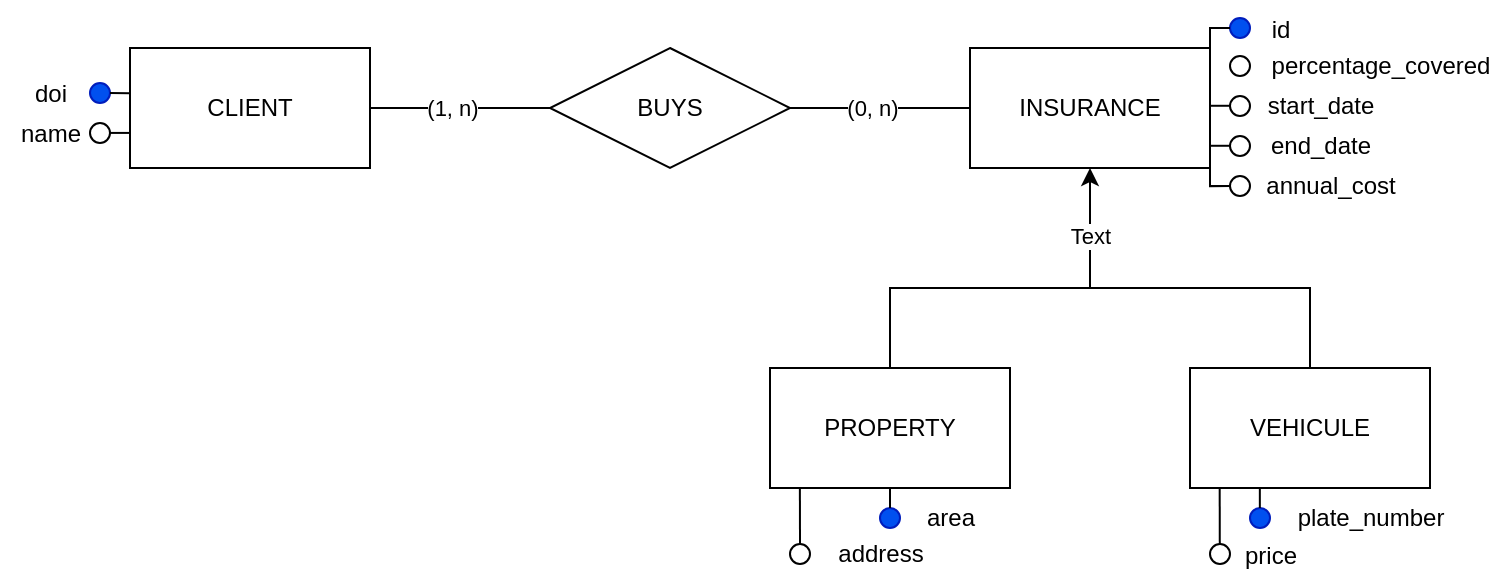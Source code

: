 <mxfile version="26.0.11">
  <diagram name="Página-1" id="ithMAt6TO87KFOcI6PQm">
    <mxGraphModel dx="1402" dy="785" grid="1" gridSize="10" guides="1" tooltips="1" connect="1" arrows="1" fold="1" page="1" pageScale="1" pageWidth="1169" pageHeight="827" math="0" shadow="0">
      <root>
        <mxCell id="0" />
        <mxCell id="1" parent="0" />
        <mxCell id="aW5KBKIzOO0NqsmFz-F7-1" value="CLIENT" style="rounded=0;whiteSpace=wrap;html=1;" parent="1" vertex="1">
          <mxGeometry x="270" y="410" width="120" height="60" as="geometry" />
        </mxCell>
        <mxCell id="aW5KBKIzOO0NqsmFz-F7-2" value="INSURANCE" style="rounded=0;whiteSpace=wrap;html=1;" parent="1" vertex="1">
          <mxGeometry x="690" y="410" width="120" height="60" as="geometry" />
        </mxCell>
        <mxCell id="aW5KBKIzOO0NqsmFz-F7-9" value="BUYS" style="shape=rhombus;perimeter=rhombusPerimeter;whiteSpace=wrap;html=1;align=center;" parent="1" vertex="1">
          <mxGeometry x="480" y="410" width="120" height="60" as="geometry" />
        </mxCell>
        <mxCell id="aW5KBKIzOO0NqsmFz-F7-10" value="" style="endArrow=none;html=1;rounded=0;entryX=0;entryY=0.5;entryDx=0;entryDy=0;" parent="1" target="aW5KBKIzOO0NqsmFz-F7-9" edge="1">
          <mxGeometry width="50" height="50" relative="1" as="geometry">
            <mxPoint x="390" y="440" as="sourcePoint" />
            <mxPoint x="440" y="390" as="targetPoint" />
          </mxGeometry>
        </mxCell>
        <mxCell id="aW5KBKIzOO0NqsmFz-F7-11" value="(1, n)" style="edgeLabel;html=1;align=center;verticalAlign=middle;resizable=0;points=[];" parent="aW5KBKIzOO0NqsmFz-F7-10" vertex="1" connectable="0">
          <mxGeometry x="-0.268" y="-1" relative="1" as="geometry">
            <mxPoint x="8" y="-1" as="offset" />
          </mxGeometry>
        </mxCell>
        <mxCell id="aW5KBKIzOO0NqsmFz-F7-12" value="" style="endArrow=none;html=1;rounded=0;entryX=0;entryY=0.5;entryDx=0;entryDy=0;" parent="1" edge="1">
          <mxGeometry width="50" height="50" relative="1" as="geometry">
            <mxPoint x="600" y="440" as="sourcePoint" />
            <mxPoint x="690" y="440" as="targetPoint" />
          </mxGeometry>
        </mxCell>
        <mxCell id="aW5KBKIzOO0NqsmFz-F7-13" value="(0, n)" style="edgeLabel;html=1;align=center;verticalAlign=middle;resizable=0;points=[];" parent="aW5KBKIzOO0NqsmFz-F7-12" vertex="1" connectable="0">
          <mxGeometry x="-0.268" y="-1" relative="1" as="geometry">
            <mxPoint x="8" y="-1" as="offset" />
          </mxGeometry>
        </mxCell>
        <mxCell id="aW5KBKIzOO0NqsmFz-F7-14" value="" style="ellipse;whiteSpace=wrap;html=1;aspect=fixed;fillColor=#0050ef;fontColor=#ffffff;strokeColor=#001DBC;" parent="1" vertex="1">
          <mxGeometry x="250" y="427.5" width="10" height="10" as="geometry" />
        </mxCell>
        <mxCell id="aW5KBKIzOO0NqsmFz-F7-15" value="" style="ellipse;whiteSpace=wrap;html=1;aspect=fixed;" parent="1" vertex="1">
          <mxGeometry x="250" y="447.5" width="10" height="10" as="geometry" />
        </mxCell>
        <mxCell id="aW5KBKIzOO0NqsmFz-F7-16" value="doi" style="text;html=1;align=center;verticalAlign=middle;resizable=0;points=[];autosize=1;strokeColor=none;fillColor=none;" parent="1" vertex="1">
          <mxGeometry x="210" y="417.5" width="40" height="30" as="geometry" />
        </mxCell>
        <mxCell id="aW5KBKIzOO0NqsmFz-F7-17" value="name" style="text;html=1;align=center;verticalAlign=middle;resizable=0;points=[];autosize=1;strokeColor=none;fillColor=none;" parent="1" vertex="1">
          <mxGeometry x="205" y="437.5" width="50" height="30" as="geometry" />
        </mxCell>
        <mxCell id="aW5KBKIzOO0NqsmFz-F7-18" value="" style="ellipse;whiteSpace=wrap;html=1;aspect=fixed;fillColor=#0050ef;fontColor=#ffffff;strokeColor=#001DBC;" parent="1" vertex="1">
          <mxGeometry x="820" y="395" width="10" height="10" as="geometry" />
        </mxCell>
        <mxCell id="aW5KBKIzOO0NqsmFz-F7-19" value="" style="ellipse;whiteSpace=wrap;html=1;aspect=fixed;" parent="1" vertex="1">
          <mxGeometry x="820" y="414" width="10" height="10" as="geometry" />
        </mxCell>
        <mxCell id="aW5KBKIzOO0NqsmFz-F7-20" value="id" style="text;html=1;align=center;verticalAlign=middle;resizable=0;points=[];autosize=1;strokeColor=none;fillColor=none;" parent="1" vertex="1">
          <mxGeometry x="830" y="386" width="30" height="30" as="geometry" />
        </mxCell>
        <mxCell id="aW5KBKIzOO0NqsmFz-F7-21" value="percentage_covered" style="text;html=1;align=center;verticalAlign=middle;resizable=0;points=[];autosize=1;strokeColor=none;fillColor=none;" parent="1" vertex="1">
          <mxGeometry x="830" y="404" width="130" height="30" as="geometry" />
        </mxCell>
        <mxCell id="aW5KBKIzOO0NqsmFz-F7-22" value="" style="ellipse;whiteSpace=wrap;html=1;aspect=fixed;" parent="1" vertex="1">
          <mxGeometry x="820" y="434" width="10" height="10" as="geometry" />
        </mxCell>
        <mxCell id="aW5KBKIzOO0NqsmFz-F7-23" value="start_date" style="text;html=1;align=center;verticalAlign=middle;resizable=0;points=[];autosize=1;strokeColor=none;fillColor=none;" parent="1" vertex="1">
          <mxGeometry x="825" y="424" width="80" height="30" as="geometry" />
        </mxCell>
        <mxCell id="aW5KBKIzOO0NqsmFz-F7-24" value="" style="ellipse;whiteSpace=wrap;html=1;aspect=fixed;" parent="1" vertex="1">
          <mxGeometry x="820" y="454" width="10" height="10" as="geometry" />
        </mxCell>
        <mxCell id="aW5KBKIzOO0NqsmFz-F7-25" value="end_date" style="text;html=1;align=center;verticalAlign=middle;resizable=0;points=[];autosize=1;strokeColor=none;fillColor=none;" parent="1" vertex="1">
          <mxGeometry x="830" y="444" width="70" height="30" as="geometry" />
        </mxCell>
        <mxCell id="aW5KBKIzOO0NqsmFz-F7-26" value="" style="ellipse;whiteSpace=wrap;html=1;aspect=fixed;" parent="1" vertex="1">
          <mxGeometry x="820" y="474" width="10" height="10" as="geometry" />
        </mxCell>
        <mxCell id="aW5KBKIzOO0NqsmFz-F7-27" value="annual_cost" style="text;html=1;align=center;verticalAlign=middle;resizable=0;points=[];autosize=1;strokeColor=none;fillColor=none;" parent="1" vertex="1">
          <mxGeometry x="825" y="464" width="90" height="30" as="geometry" />
        </mxCell>
        <mxCell id="aW5KBKIzOO0NqsmFz-F7-29" value="PROPERTY" style="rounded=0;whiteSpace=wrap;html=1;" parent="1" vertex="1">
          <mxGeometry x="590" y="570" width="120" height="60" as="geometry" />
        </mxCell>
        <mxCell id="aW5KBKIzOO0NqsmFz-F7-30" value="VEHICULE" style="rounded=0;whiteSpace=wrap;html=1;" parent="1" vertex="1">
          <mxGeometry x="800" y="570" width="120" height="60" as="geometry" />
        </mxCell>
        <mxCell id="aW5KBKIzOO0NqsmFz-F7-31" value="" style="endArrow=none;html=1;rounded=0;exitX=0.5;exitY=0;exitDx=0;exitDy=0;entryX=0.5;entryY=0;entryDx=0;entryDy=0;" parent="1" source="aW5KBKIzOO0NqsmFz-F7-29" target="aW5KBKIzOO0NqsmFz-F7-30" edge="1">
          <mxGeometry width="50" height="50" relative="1" as="geometry">
            <mxPoint x="500" y="450" as="sourcePoint" />
            <mxPoint x="550" y="400" as="targetPoint" />
            <Array as="points">
              <mxPoint x="650" y="530" />
              <mxPoint x="750" y="530" />
              <mxPoint x="860" y="530" />
            </Array>
          </mxGeometry>
        </mxCell>
        <mxCell id="aW5KBKIzOO0NqsmFz-F7-32" value="" style="endArrow=classic;html=1;rounded=0;" parent="1" edge="1">
          <mxGeometry width="50" height="50" relative="1" as="geometry">
            <mxPoint x="750" y="530" as="sourcePoint" />
            <mxPoint x="750" y="470" as="targetPoint" />
          </mxGeometry>
        </mxCell>
        <mxCell id="aW5KBKIzOO0NqsmFz-F7-41" value="Text" style="edgeLabel;html=1;align=center;verticalAlign=middle;resizable=0;points=[];" parent="aW5KBKIzOO0NqsmFz-F7-32" vertex="1" connectable="0">
          <mxGeometry x="-0.124" relative="1" as="geometry">
            <mxPoint as="offset" />
          </mxGeometry>
        </mxCell>
        <mxCell id="aW5KBKIzOO0NqsmFz-F7-33" value="" style="ellipse;whiteSpace=wrap;html=1;aspect=fixed;fillColor=#0050ef;fontColor=#ffffff;strokeColor=#001DBC;" parent="1" vertex="1">
          <mxGeometry x="830" y="640" width="10" height="10" as="geometry" />
        </mxCell>
        <mxCell id="aW5KBKIzOO0NqsmFz-F7-34" value="" style="ellipse;whiteSpace=wrap;html=1;aspect=fixed;" parent="1" vertex="1">
          <mxGeometry x="810" y="658" width="10" height="10" as="geometry" />
        </mxCell>
        <mxCell id="aW5KBKIzOO0NqsmFz-F7-35" value="plate_number" style="text;html=1;align=center;verticalAlign=middle;resizable=0;points=[];autosize=1;strokeColor=none;fillColor=none;" parent="1" vertex="1">
          <mxGeometry x="840" y="630" width="100" height="30" as="geometry" />
        </mxCell>
        <mxCell id="aW5KBKIzOO0NqsmFz-F7-36" value="price" style="text;html=1;align=center;verticalAlign=middle;resizable=0;points=[];autosize=1;strokeColor=none;fillColor=none;" parent="1" vertex="1">
          <mxGeometry x="815" y="649" width="50" height="30" as="geometry" />
        </mxCell>
        <mxCell id="aW5KBKIzOO0NqsmFz-F7-37" value="" style="ellipse;whiteSpace=wrap;html=1;aspect=fixed;fillColor=#0050ef;fontColor=#ffffff;strokeColor=#001DBC;" parent="1" vertex="1">
          <mxGeometry x="645" y="640" width="10" height="10" as="geometry" />
        </mxCell>
        <mxCell id="aW5KBKIzOO0NqsmFz-F7-38" value="" style="ellipse;whiteSpace=wrap;html=1;aspect=fixed;" parent="1" vertex="1">
          <mxGeometry x="600" y="658" width="10" height="10" as="geometry" />
        </mxCell>
        <mxCell id="aW5KBKIzOO0NqsmFz-F7-39" value="area" style="text;html=1;align=center;verticalAlign=middle;resizable=0;points=[];autosize=1;strokeColor=none;fillColor=none;" parent="1" vertex="1">
          <mxGeometry x="655" y="630" width="50" height="30" as="geometry" />
        </mxCell>
        <mxCell id="aW5KBKIzOO0NqsmFz-F7-40" value="address" style="text;html=1;align=center;verticalAlign=middle;resizable=0;points=[];autosize=1;strokeColor=none;fillColor=none;" parent="1" vertex="1">
          <mxGeometry x="610" y="648" width="70" height="30" as="geometry" />
        </mxCell>
        <mxCell id="asG0WDoyB0nC4u9hWX2n-1" value="" style="endArrow=none;html=1;rounded=0;entryX=0.001;entryY=0.378;entryDx=0;entryDy=0;entryPerimeter=0;exitX=1;exitY=0.5;exitDx=0;exitDy=0;" edge="1" parent="1" source="aW5KBKIzOO0NqsmFz-F7-14" target="aW5KBKIzOO0NqsmFz-F7-1">
          <mxGeometry width="50" height="50" relative="1" as="geometry">
            <mxPoint x="200" y="532" as="sourcePoint" />
            <mxPoint x="250" y="482" as="targetPoint" />
          </mxGeometry>
        </mxCell>
        <mxCell id="asG0WDoyB0nC4u9hWX2n-2" value="" style="endArrow=none;html=1;rounded=0;entryX=0.001;entryY=0.378;entryDx=0;entryDy=0;entryPerimeter=0;exitX=1;exitY=0.5;exitDx=0;exitDy=0;" edge="1" parent="1">
          <mxGeometry width="50" height="50" relative="1" as="geometry">
            <mxPoint x="260" y="452.46" as="sourcePoint" />
            <mxPoint x="270" y="452.46" as="targetPoint" />
          </mxGeometry>
        </mxCell>
        <mxCell id="asG0WDoyB0nC4u9hWX2n-3" value="" style="endArrow=none;html=1;rounded=0;entryX=0.001;entryY=0.378;entryDx=0;entryDy=0;entryPerimeter=0;exitX=1;exitY=0.5;exitDx=0;exitDy=0;" edge="1" parent="1">
          <mxGeometry width="50" height="50" relative="1" as="geometry">
            <mxPoint x="810" y="438.89" as="sourcePoint" />
            <mxPoint x="820" y="438.89" as="targetPoint" />
          </mxGeometry>
        </mxCell>
        <mxCell id="asG0WDoyB0nC4u9hWX2n-4" value="" style="endArrow=none;html=1;rounded=0;entryX=0.001;entryY=0.378;entryDx=0;entryDy=0;entryPerimeter=0;exitX=1;exitY=0.5;exitDx=0;exitDy=0;" edge="1" parent="1">
          <mxGeometry width="50" height="50" relative="1" as="geometry">
            <mxPoint x="810" y="458.89" as="sourcePoint" />
            <mxPoint x="820" y="458.89" as="targetPoint" />
          </mxGeometry>
        </mxCell>
        <mxCell id="asG0WDoyB0nC4u9hWX2n-5" value="" style="endArrow=none;html=1;rounded=0;entryX=0.001;entryY=0.378;entryDx=0;entryDy=0;entryPerimeter=0;exitX=1;exitY=1;exitDx=0;exitDy=0;" edge="1" parent="1" source="aW5KBKIzOO0NqsmFz-F7-2">
          <mxGeometry width="50" height="50" relative="1" as="geometry">
            <mxPoint x="810" y="478.95" as="sourcePoint" />
            <mxPoint x="820" y="478.95" as="targetPoint" />
            <Array as="points">
              <mxPoint x="810" y="479.06" />
            </Array>
          </mxGeometry>
        </mxCell>
        <mxCell id="asG0WDoyB0nC4u9hWX2n-6" value="" style="endArrow=none;html=1;rounded=0;entryX=0.001;entryY=0.378;entryDx=0;entryDy=0;entryPerimeter=0;exitX=1;exitY=0;exitDx=0;exitDy=0;" edge="1" parent="1" source="aW5KBKIzOO0NqsmFz-F7-2">
          <mxGeometry width="50" height="50" relative="1" as="geometry">
            <mxPoint x="810" y="399.95" as="sourcePoint" />
            <mxPoint x="820" y="399.95" as="targetPoint" />
            <Array as="points">
              <mxPoint x="810" y="400" />
            </Array>
          </mxGeometry>
        </mxCell>
        <mxCell id="asG0WDoyB0nC4u9hWX2n-7" value="" style="endArrow=none;html=1;rounded=0;entryX=0.5;entryY=1;entryDx=0;entryDy=0;exitX=0.5;exitY=0;exitDx=0;exitDy=0;" edge="1" parent="1" source="aW5KBKIzOO0NqsmFz-F7-37" target="aW5KBKIzOO0NqsmFz-F7-29">
          <mxGeometry width="50" height="50" relative="1" as="geometry">
            <mxPoint x="680" y="690" as="sourcePoint" />
            <mxPoint x="730" y="640" as="targetPoint" />
          </mxGeometry>
        </mxCell>
        <mxCell id="asG0WDoyB0nC4u9hWX2n-8" value="" style="endArrow=none;html=1;rounded=0;entryX=0.5;entryY=1;entryDx=0;entryDy=0;exitX=0.5;exitY=0;exitDx=0;exitDy=0;" edge="1" parent="1" source="aW5KBKIzOO0NqsmFz-F7-38">
          <mxGeometry width="50" height="50" relative="1" as="geometry">
            <mxPoint x="604.94" y="640" as="sourcePoint" />
            <mxPoint x="604.94" y="630" as="targetPoint" />
          </mxGeometry>
        </mxCell>
        <mxCell id="asG0WDoyB0nC4u9hWX2n-9" value="" style="endArrow=none;html=1;rounded=0;entryX=0.5;entryY=1;entryDx=0;entryDy=0;exitX=0.5;exitY=0;exitDx=0;exitDy=0;" edge="1" parent="1">
          <mxGeometry width="50" height="50" relative="1" as="geometry">
            <mxPoint x="814.9" y="658" as="sourcePoint" />
            <mxPoint x="814.84" y="630" as="targetPoint" />
          </mxGeometry>
        </mxCell>
        <mxCell id="asG0WDoyB0nC4u9hWX2n-10" value="" style="endArrow=none;html=1;rounded=0;entryX=0.5;entryY=1;entryDx=0;entryDy=0;exitX=0.5;exitY=0;exitDx=0;exitDy=0;" edge="1" parent="1">
          <mxGeometry width="50" height="50" relative="1" as="geometry">
            <mxPoint x="834.92" y="640" as="sourcePoint" />
            <mxPoint x="834.92" y="630" as="targetPoint" />
          </mxGeometry>
        </mxCell>
      </root>
    </mxGraphModel>
  </diagram>
</mxfile>

